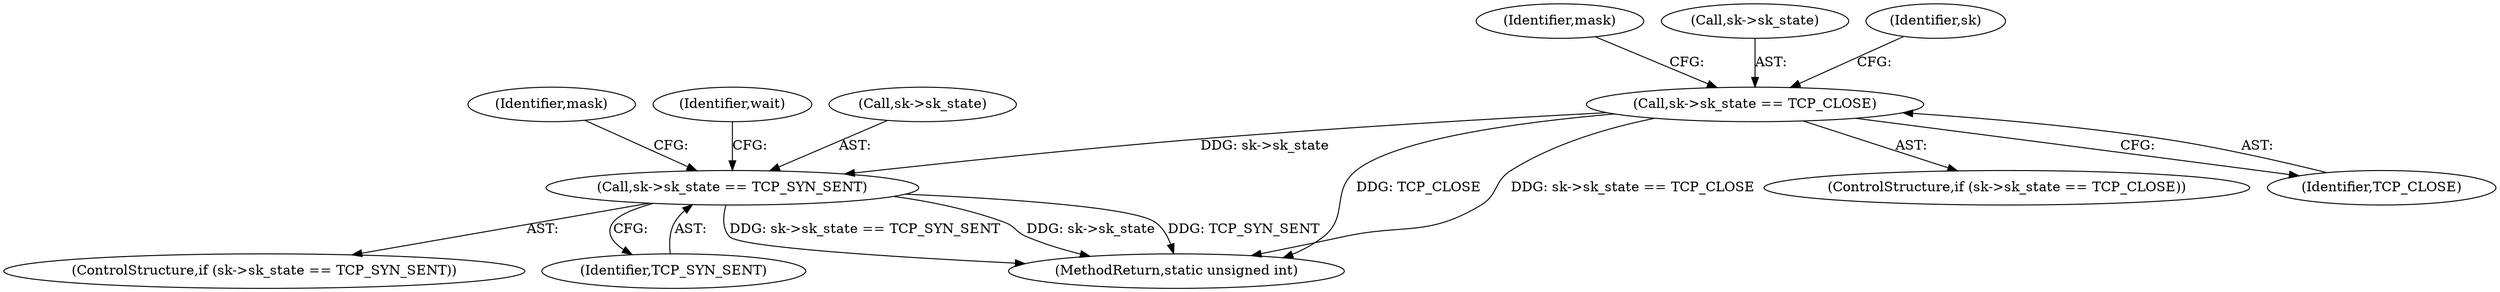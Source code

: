 digraph "0_linux_7d267278a9ece963d77eefec61630223fce08c6c_1@pointer" {
"1000190" [label="(Call,sk->sk_state == TCP_CLOSE)"];
"1000199" [label="(Call,sk->sk_state == TCP_SYN_SENT)"];
"1000205" [label="(Identifier,mask)"];
"1000196" [label="(Identifier,mask)"];
"1000194" [label="(Identifier,TCP_CLOSE)"];
"1000271" [label="(MethodReturn,static unsigned int)"];
"1000199" [label="(Call,sk->sk_state == TCP_SYN_SENT)"];
"1000198" [label="(ControlStructure,if (sk->sk_state == TCP_SYN_SENT))"];
"1000189" [label="(ControlStructure,if (sk->sk_state == TCP_CLOSE))"];
"1000210" [label="(Identifier,wait)"];
"1000203" [label="(Identifier,TCP_SYN_SENT)"];
"1000191" [label="(Call,sk->sk_state)"];
"1000190" [label="(Call,sk->sk_state == TCP_CLOSE)"];
"1000200" [label="(Call,sk->sk_state)"];
"1000201" [label="(Identifier,sk)"];
"1000190" -> "1000189"  [label="AST: "];
"1000190" -> "1000194"  [label="CFG: "];
"1000191" -> "1000190"  [label="AST: "];
"1000194" -> "1000190"  [label="AST: "];
"1000196" -> "1000190"  [label="CFG: "];
"1000201" -> "1000190"  [label="CFG: "];
"1000190" -> "1000271"  [label="DDG: TCP_CLOSE"];
"1000190" -> "1000271"  [label="DDG: sk->sk_state == TCP_CLOSE"];
"1000190" -> "1000199"  [label="DDG: sk->sk_state"];
"1000199" -> "1000198"  [label="AST: "];
"1000199" -> "1000203"  [label="CFG: "];
"1000200" -> "1000199"  [label="AST: "];
"1000203" -> "1000199"  [label="AST: "];
"1000205" -> "1000199"  [label="CFG: "];
"1000210" -> "1000199"  [label="CFG: "];
"1000199" -> "1000271"  [label="DDG: sk->sk_state"];
"1000199" -> "1000271"  [label="DDG: TCP_SYN_SENT"];
"1000199" -> "1000271"  [label="DDG: sk->sk_state == TCP_SYN_SENT"];
}
